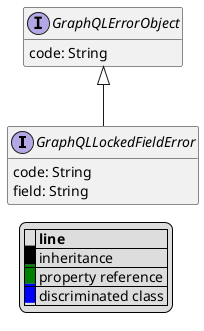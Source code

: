 @startuml

hide empty fields
hide empty methods
legend
|= |= line |
|<back:black>   </back>| inheritance |
|<back:green>   </back>| property reference |
|<back:blue>   </back>| discriminated class |
endlegend
interface GraphQLLockedFieldError [[GraphQLLockedFieldError.svg]] extends GraphQLErrorObject {
    code: String
    field: String
}
interface GraphQLErrorObject [[GraphQLErrorObject.svg]]  {
    code: String
}





@enduml
